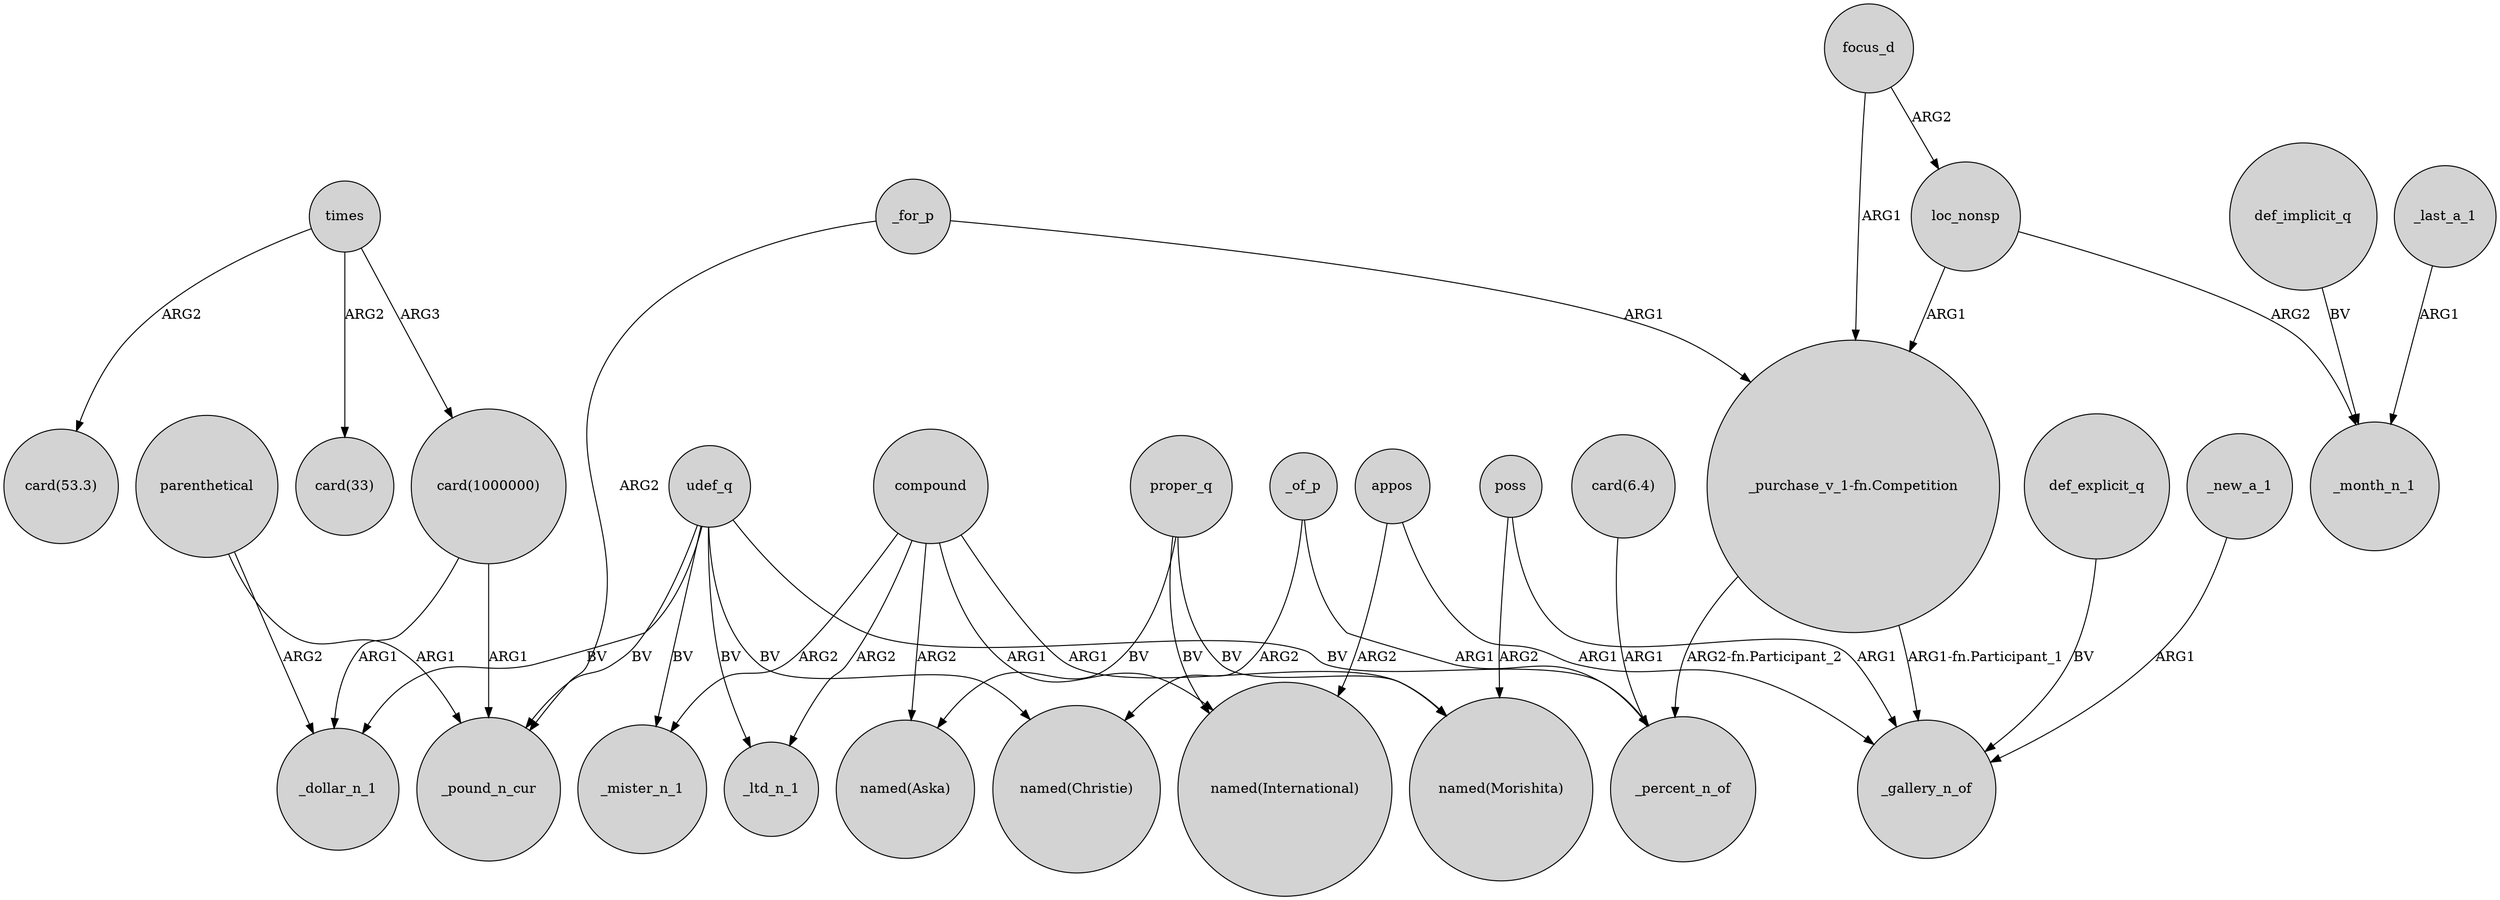 digraph {
	node [shape=circle style=filled]
	udef_q -> _pound_n_cur [label=BV]
	def_implicit_q -> _month_n_1 [label=BV]
	compound -> _mister_n_1 [label=ARG2]
	_of_p -> "named(Christie)" [label=ARG2]
	_last_a_1 -> _month_n_1 [label=ARG1]
	proper_q -> "named(Aska)" [label=BV]
	udef_q -> "named(Christie)" [label=BV]
	appos -> "named(International)" [label=ARG2]
	def_explicit_q -> _gallery_n_of [label=BV]
	compound -> "named(International)" [label=ARG1]
	times -> "card(1000000)" [label=ARG3]
	poss -> "named(Morishita)" [label=ARG2]
	compound -> "named(Aska)" [label=ARG2]
	focus_d -> loc_nonsp [label=ARG2]
	udef_q -> _mister_n_1 [label=BV]
	_of_p -> _percent_n_of [label=ARG1]
	"_purchase_v_1-fn.Competition" -> _percent_n_of [label="ARG2-fn.Participant_2"]
	parenthetical -> _pound_n_cur [label=ARG1]
	focus_d -> "_purchase_v_1-fn.Competition" [label=ARG1]
	times -> "card(33)" [label=ARG2]
	"card(6.4)" -> _percent_n_of [label=ARG1]
	loc_nonsp -> _month_n_1 [label=ARG2]
	_for_p -> "_purchase_v_1-fn.Competition" [label=ARG1]
	_for_p -> _pound_n_cur [label=ARG2]
	"_purchase_v_1-fn.Competition" -> _gallery_n_of [label="ARG1-fn.Participant_1"]
	udef_q -> _percent_n_of [label=BV]
	proper_q -> "named(International)" [label=BV]
	"card(1000000)" -> _pound_n_cur [label=ARG1]
	loc_nonsp -> "_purchase_v_1-fn.Competition" [label=ARG1]
	udef_q -> _dollar_n_1 [label=BV]
	proper_q -> "named(Morishita)" [label=BV]
	appos -> _gallery_n_of [label=ARG1]
	"card(1000000)" -> _dollar_n_1 [label=ARG1]
	times -> "card(53.3)" [label=ARG2]
	compound -> _ltd_n_1 [label=ARG2]
	poss -> _gallery_n_of [label=ARG1]
	_new_a_1 -> _gallery_n_of [label=ARG1]
	compound -> "named(Morishita)" [label=ARG1]
	udef_q -> _ltd_n_1 [label=BV]
	parenthetical -> _dollar_n_1 [label=ARG2]
}
